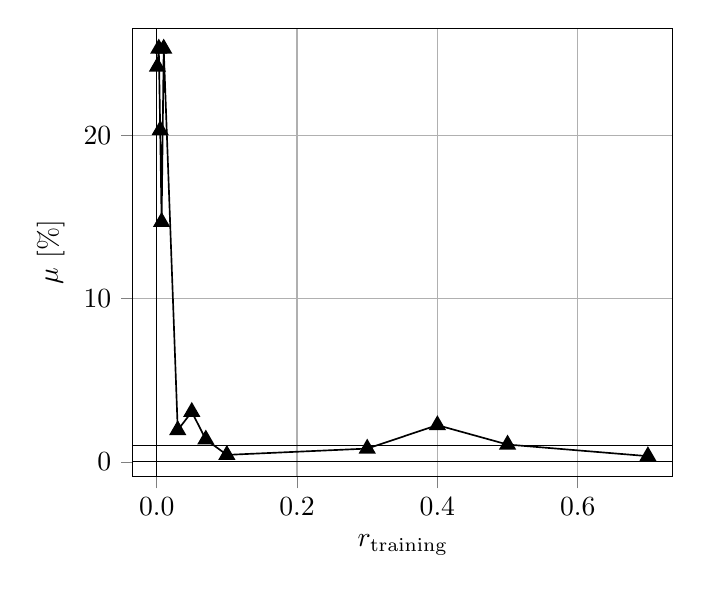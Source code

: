 % This file was created by matplotlib2tikz v0.6.18.
\begin{tikzpicture}

\begin{axis}[
tick align=outside,
tick pos=left,
x grid style={white!69.02!black},
xlabel={$r_\text{training}$},
xmajorgrids,
xmin=-0.034, xmax=0.735,
xtick={-0.2,0,0.2,0.4,0.6,0.8},
xticklabels={$-0.2$,$0.0$,$0.2$,$0.4$,$0.6$,$0.8$},
y grid style={white!69.02!black},
ylabel={$\mu$ [\%]},
ymajorgrids,
ymin=-0.904, ymax=26.546,
ytick={-10,0,10,20,30},
yticklabels={$-10$,$0$,$10$,$20$,$30$}
]
\addplot [semithick, black, mark=triangle*, mark size=3, mark options={solid}, forget plot]
table [row sep=\\]{%
0.001	24.188 \\
0.003	25.298 \\
0.005	20.308 \\
0.007	14.689 \\
0.01	25.298 \\
0.03	1.939 \\
0.05	3.058 \\
0.07	1.365 \\
0.1	0.422 \\
0.3	0.808 \\
0.4	2.244 \\
0.5	1.055 \\
0.7	0.344 \\
};
\path [draw=black, fill opacity=0] (axis cs:0,-0.904)
--(axis cs:0,26.546);

\path [draw=black, fill opacity=0] (axis cs:1,-0.904)
--(axis cs:1,26.546);

\path [draw=black, fill opacity=0] (axis cs:-0.034,0)
--(axis cs:0.735,0);

\path [draw=black, fill opacity=0] (axis cs:-0.034,1)
--(axis cs:0.735,1);

\end{axis}

\end{tikzpicture}